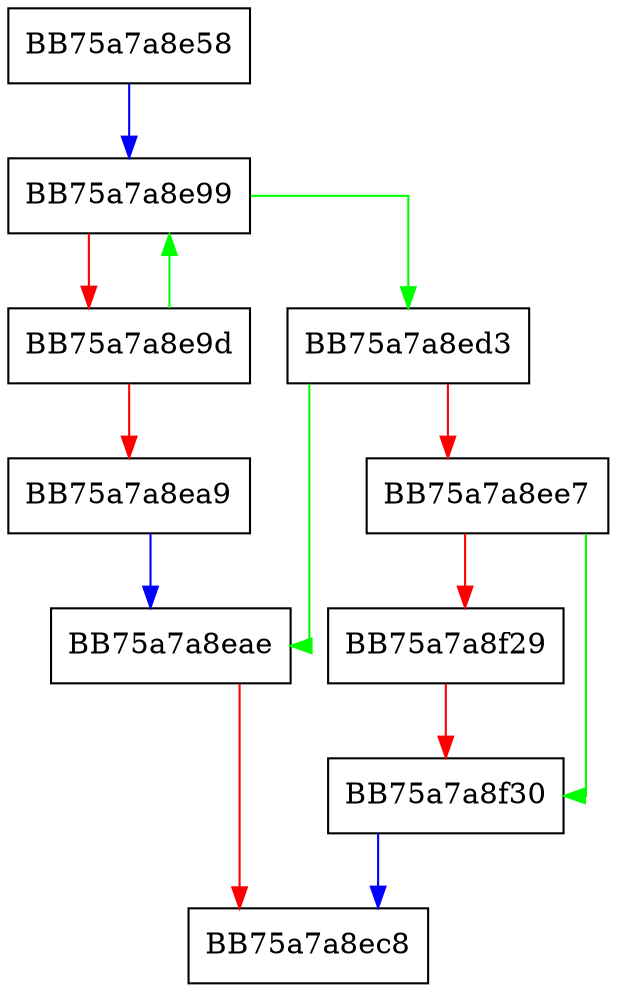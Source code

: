 digraph _umatherr {
  node [shape="box"];
  graph [splines=ortho];
  BB75a7a8e58 -> BB75a7a8e99 [color="blue"];
  BB75a7a8e99 -> BB75a7a8ed3 [color="green"];
  BB75a7a8e99 -> BB75a7a8e9d [color="red"];
  BB75a7a8e9d -> BB75a7a8e99 [color="green"];
  BB75a7a8e9d -> BB75a7a8ea9 [color="red"];
  BB75a7a8ea9 -> BB75a7a8eae [color="blue"];
  BB75a7a8eae -> BB75a7a8ec8 [color="red"];
  BB75a7a8ed3 -> BB75a7a8eae [color="green"];
  BB75a7a8ed3 -> BB75a7a8ee7 [color="red"];
  BB75a7a8ee7 -> BB75a7a8f30 [color="green"];
  BB75a7a8ee7 -> BB75a7a8f29 [color="red"];
  BB75a7a8f29 -> BB75a7a8f30 [color="red"];
  BB75a7a8f30 -> BB75a7a8ec8 [color="blue"];
}